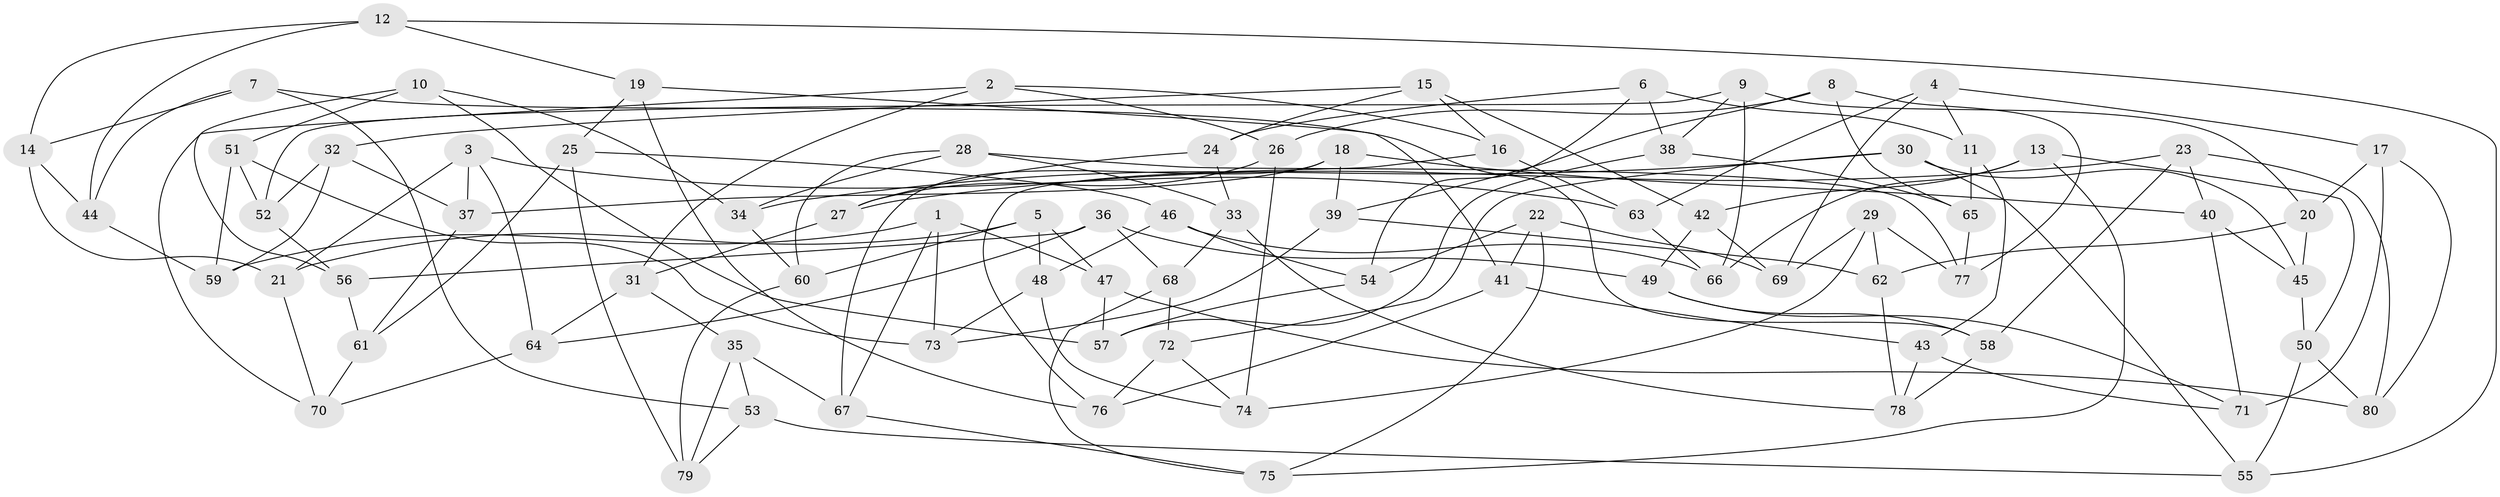 // coarse degree distribution, {6: 0.56, 4: 0.4, 5: 0.04}
// Generated by graph-tools (version 1.1) at 2025/42/03/06/25 10:42:18]
// undirected, 80 vertices, 160 edges
graph export_dot {
graph [start="1"]
  node [color=gray90,style=filled];
  1;
  2;
  3;
  4;
  5;
  6;
  7;
  8;
  9;
  10;
  11;
  12;
  13;
  14;
  15;
  16;
  17;
  18;
  19;
  20;
  21;
  22;
  23;
  24;
  25;
  26;
  27;
  28;
  29;
  30;
  31;
  32;
  33;
  34;
  35;
  36;
  37;
  38;
  39;
  40;
  41;
  42;
  43;
  44;
  45;
  46;
  47;
  48;
  49;
  50;
  51;
  52;
  53;
  54;
  55;
  56;
  57;
  58;
  59;
  60;
  61;
  62;
  63;
  64;
  65;
  66;
  67;
  68;
  69;
  70;
  71;
  72;
  73;
  74;
  75;
  76;
  77;
  78;
  79;
  80;
  1 -- 73;
  1 -- 47;
  1 -- 59;
  1 -- 67;
  2 -- 16;
  2 -- 70;
  2 -- 26;
  2 -- 31;
  3 -- 21;
  3 -- 37;
  3 -- 64;
  3 -- 63;
  4 -- 69;
  4 -- 17;
  4 -- 63;
  4 -- 11;
  5 -- 48;
  5 -- 21;
  5 -- 47;
  5 -- 60;
  6 -- 54;
  6 -- 11;
  6 -- 24;
  6 -- 38;
  7 -- 58;
  7 -- 44;
  7 -- 14;
  7 -- 53;
  8 -- 39;
  8 -- 77;
  8 -- 26;
  8 -- 65;
  9 -- 38;
  9 -- 52;
  9 -- 20;
  9 -- 66;
  10 -- 34;
  10 -- 51;
  10 -- 57;
  10 -- 56;
  11 -- 65;
  11 -- 43;
  12 -- 44;
  12 -- 55;
  12 -- 19;
  12 -- 14;
  13 -- 50;
  13 -- 66;
  13 -- 75;
  13 -- 42;
  14 -- 21;
  14 -- 44;
  15 -- 24;
  15 -- 32;
  15 -- 16;
  15 -- 42;
  16 -- 76;
  16 -- 63;
  17 -- 80;
  17 -- 20;
  17 -- 71;
  18 -- 67;
  18 -- 40;
  18 -- 37;
  18 -- 39;
  19 -- 41;
  19 -- 25;
  19 -- 76;
  20 -- 45;
  20 -- 62;
  21 -- 70;
  22 -- 75;
  22 -- 69;
  22 -- 54;
  22 -- 41;
  23 -- 58;
  23 -- 27;
  23 -- 40;
  23 -- 80;
  24 -- 27;
  24 -- 33;
  25 -- 46;
  25 -- 79;
  25 -- 61;
  26 -- 74;
  26 -- 27;
  27 -- 31;
  28 -- 77;
  28 -- 34;
  28 -- 60;
  28 -- 33;
  29 -- 77;
  29 -- 74;
  29 -- 69;
  29 -- 62;
  30 -- 45;
  30 -- 72;
  30 -- 34;
  30 -- 55;
  31 -- 35;
  31 -- 64;
  32 -- 37;
  32 -- 59;
  32 -- 52;
  33 -- 68;
  33 -- 78;
  34 -- 60;
  35 -- 53;
  35 -- 79;
  35 -- 67;
  36 -- 68;
  36 -- 49;
  36 -- 56;
  36 -- 64;
  37 -- 61;
  38 -- 57;
  38 -- 65;
  39 -- 62;
  39 -- 73;
  40 -- 45;
  40 -- 71;
  41 -- 43;
  41 -- 76;
  42 -- 49;
  42 -- 69;
  43 -- 71;
  43 -- 78;
  44 -- 59;
  45 -- 50;
  46 -- 66;
  46 -- 48;
  46 -- 54;
  47 -- 80;
  47 -- 57;
  48 -- 74;
  48 -- 73;
  49 -- 71;
  49 -- 58;
  50 -- 80;
  50 -- 55;
  51 -- 52;
  51 -- 59;
  51 -- 73;
  52 -- 56;
  53 -- 79;
  53 -- 55;
  54 -- 57;
  56 -- 61;
  58 -- 78;
  60 -- 79;
  61 -- 70;
  62 -- 78;
  63 -- 66;
  64 -- 70;
  65 -- 77;
  67 -- 75;
  68 -- 72;
  68 -- 75;
  72 -- 74;
  72 -- 76;
}
